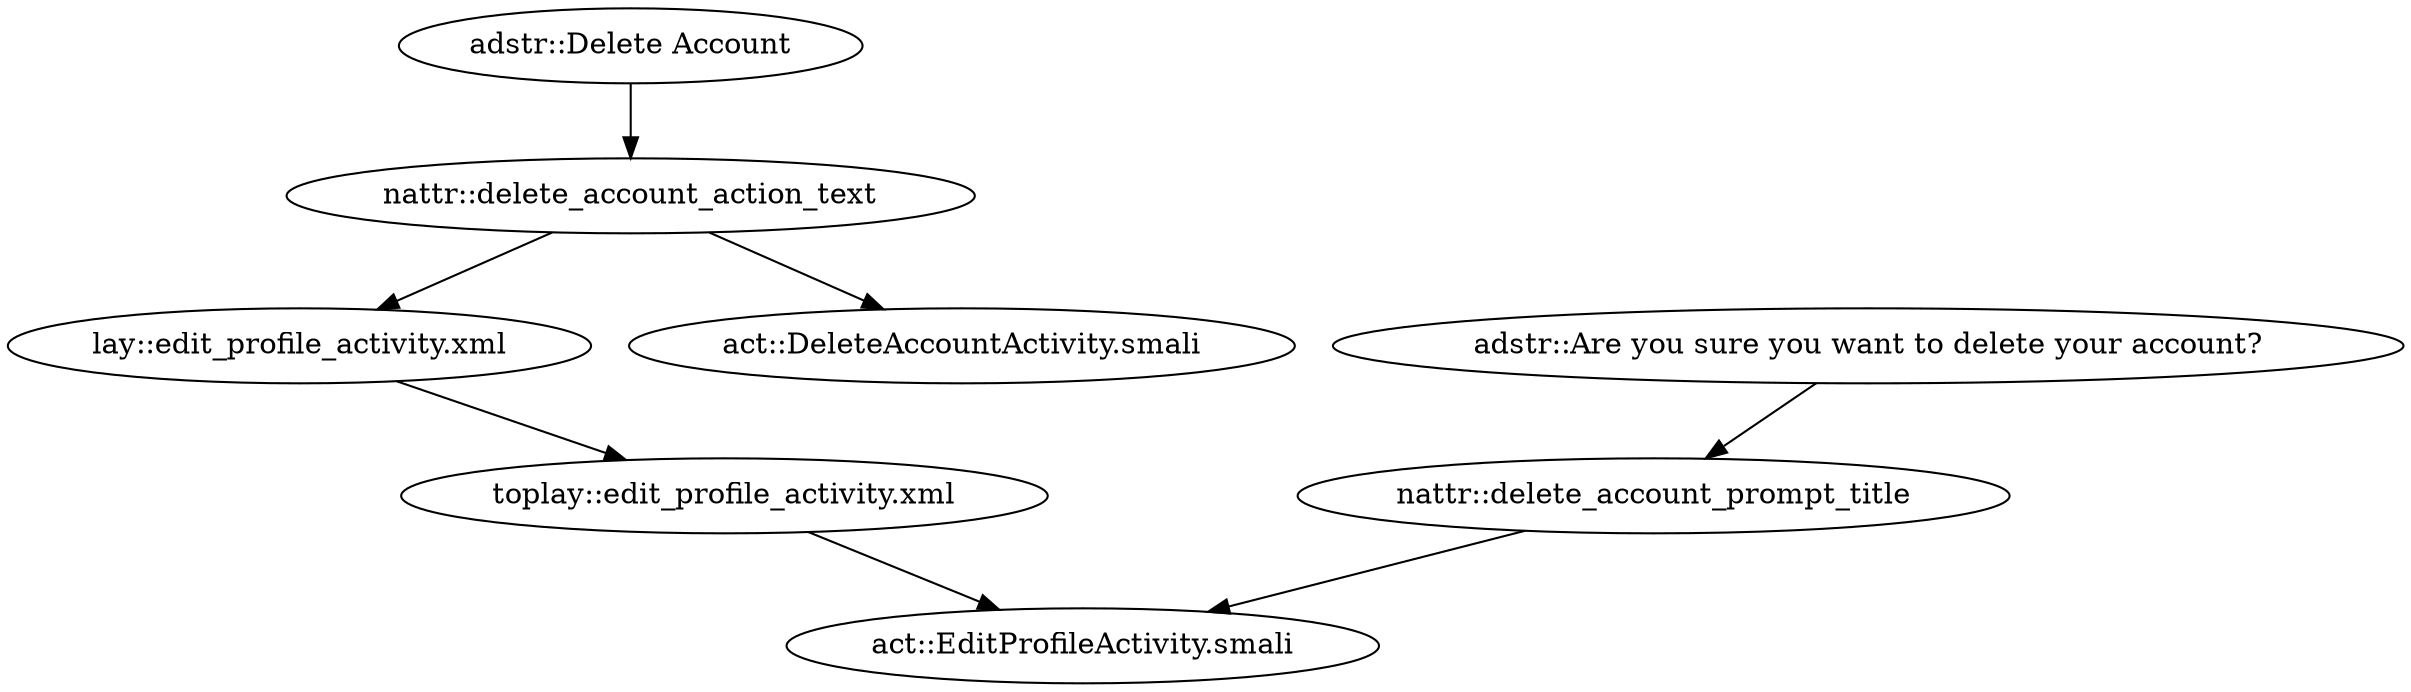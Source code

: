 digraph G {
"adstr::Delete Account" -> "nattr::delete_account_action_text"
"adstr::Are you sure you want to delete your account?" -> "nattr::delete_account_prompt_title"
"nattr::delete_account_action_text" -> "lay::edit_profile_activity.xml"
"nattr::delete_account_action_text" -> "act::DeleteAccountActivity.smali"
"nattr::delete_account_prompt_title" -> "act::EditProfileActivity.smali"
"lay::edit_profile_activity.xml" -> "toplay::edit_profile_activity.xml"
"toplay::edit_profile_activity.xml" -> "act::EditProfileActivity.smali"
}
